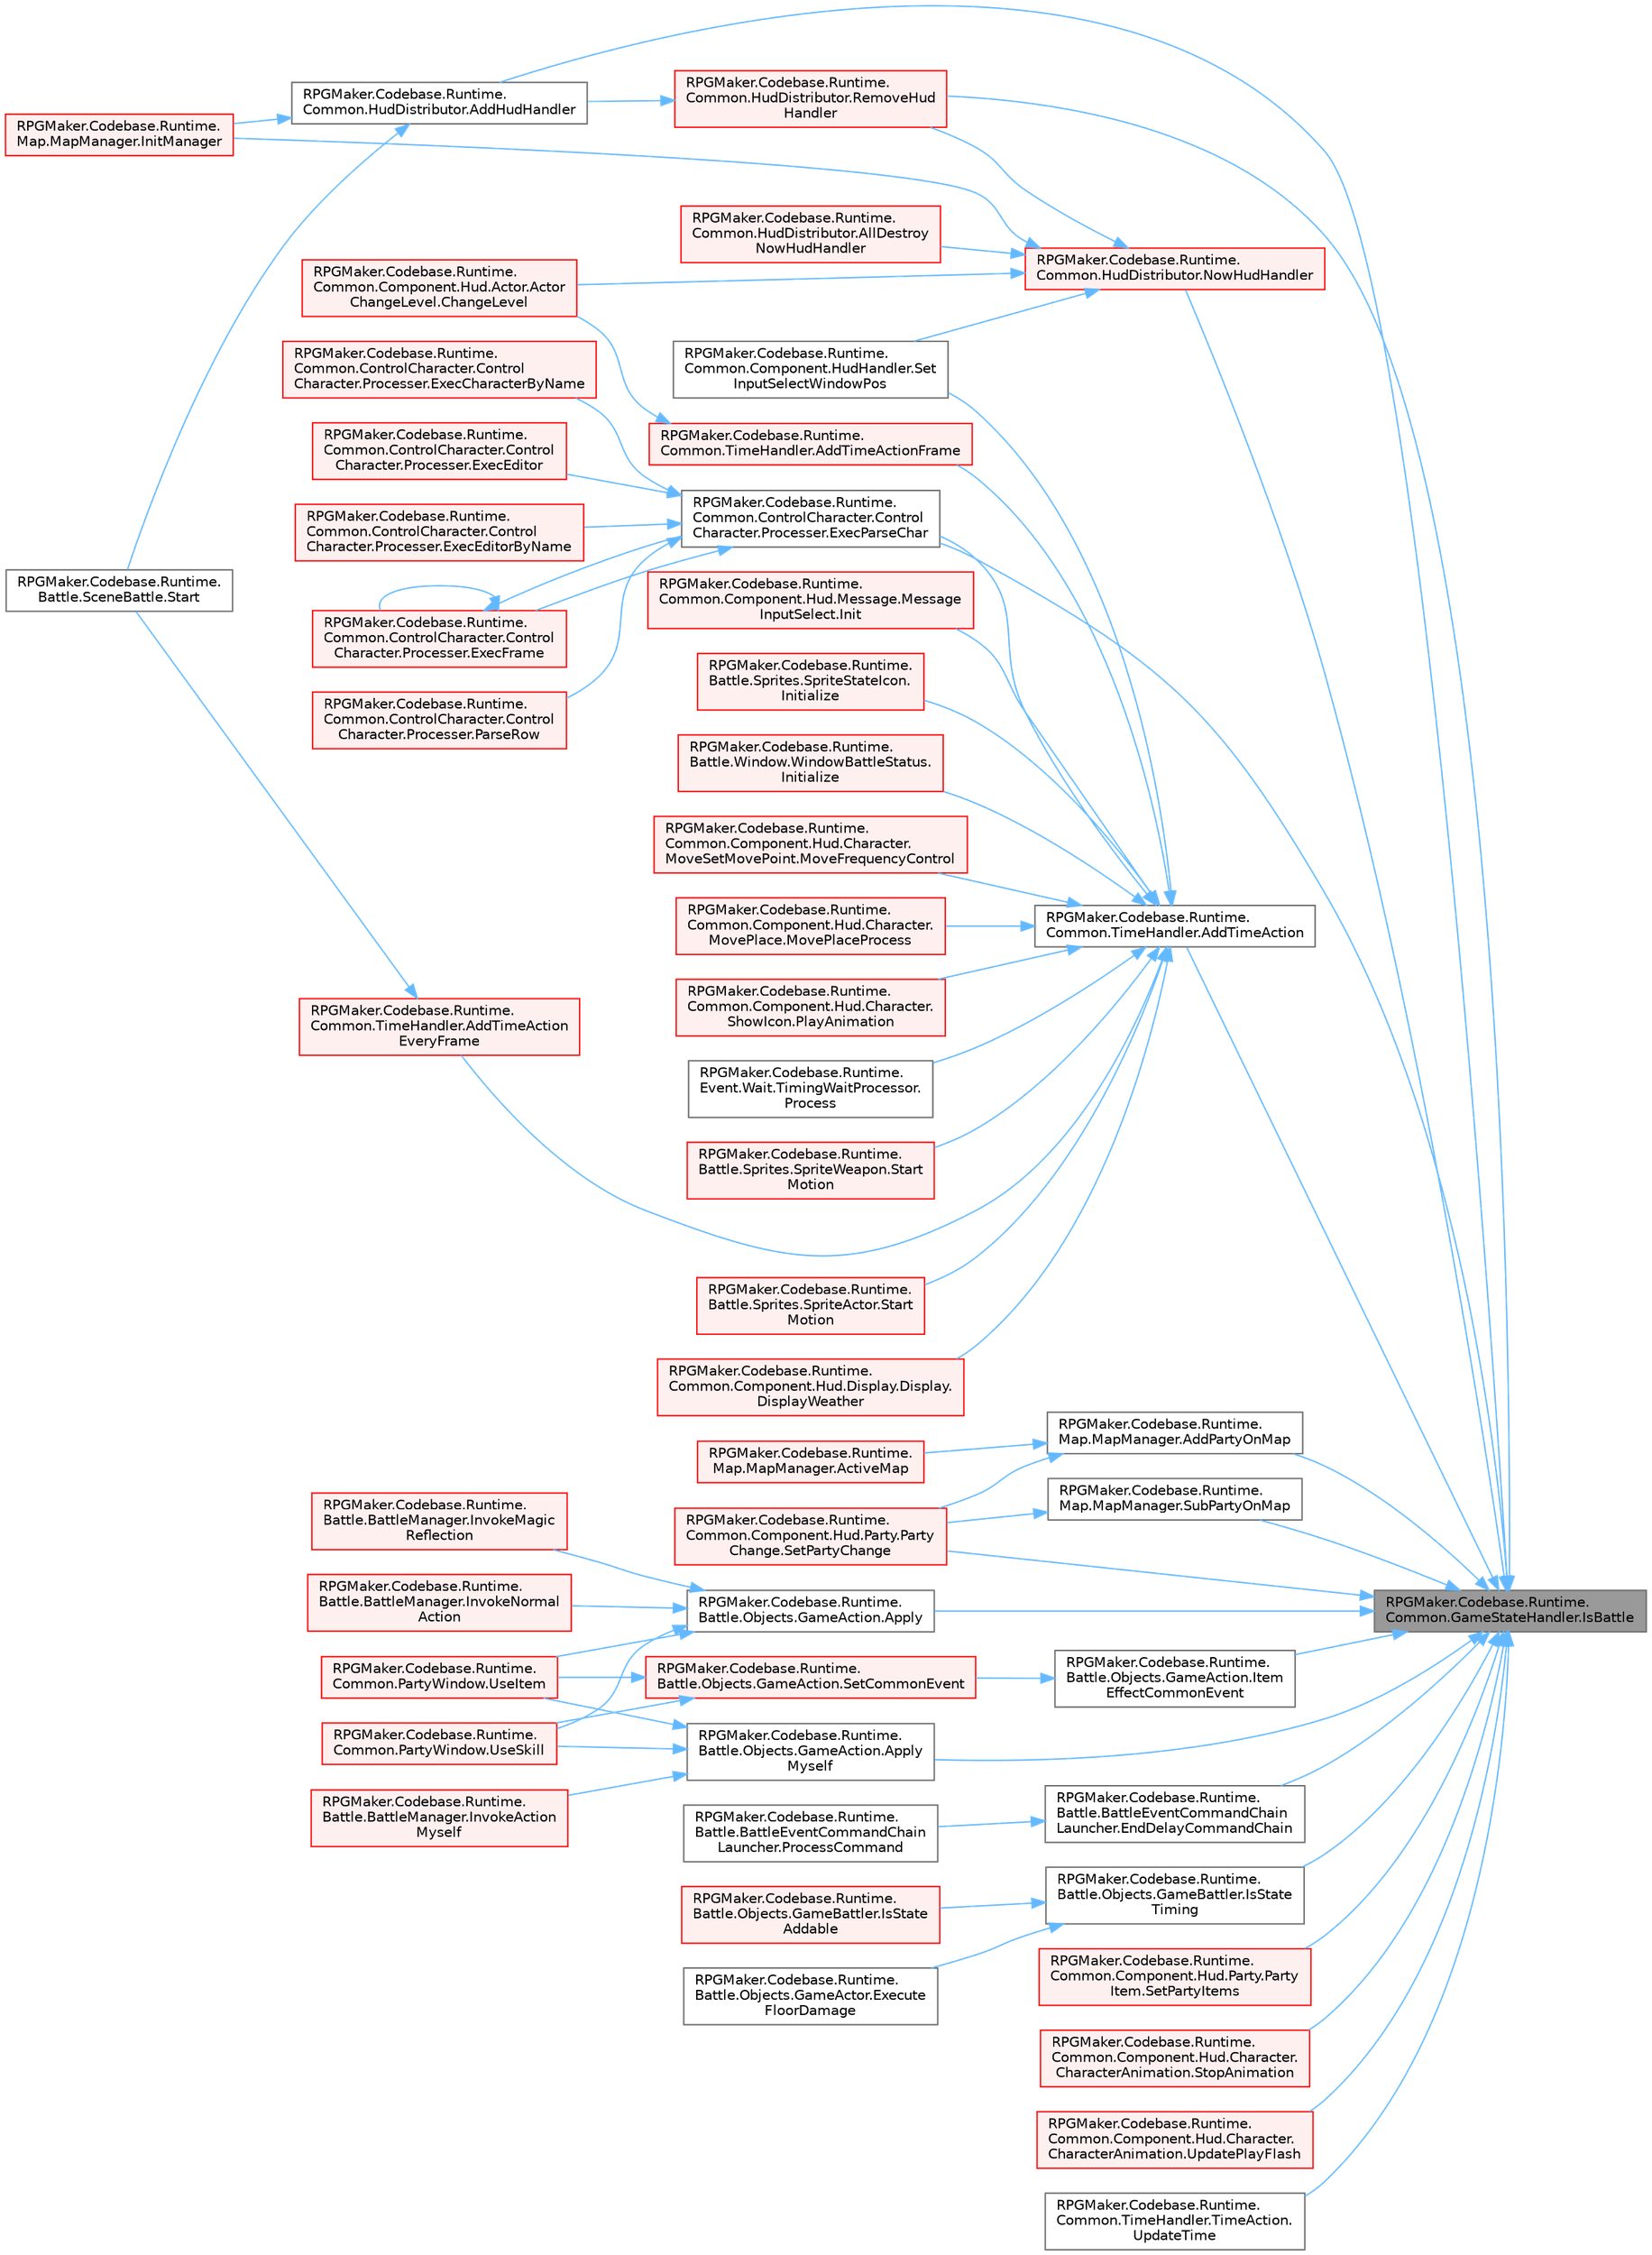digraph "RPGMaker.Codebase.Runtime.Common.GameStateHandler.IsBattle"
{
 // LATEX_PDF_SIZE
  bgcolor="transparent";
  edge [fontname=Helvetica,fontsize=10,labelfontname=Helvetica,labelfontsize=10];
  node [fontname=Helvetica,fontsize=10,shape=box,height=0.2,width=0.4];
  rankdir="RL";
  Node1 [id="Node000001",label="RPGMaker.Codebase.Runtime.\lCommon.GameStateHandler.IsBattle",height=0.2,width=0.4,color="gray40", fillcolor="grey60", style="filled", fontcolor="black",tooltip="現在の状態がBATTLEまたは、BATTLE_EVENTかどうかを返却する"];
  Node1 -> Node2 [id="edge1_Node000001_Node000002",dir="back",color="steelblue1",style="solid",tooltip=" "];
  Node2 [id="Node000002",label="RPGMaker.Codebase.Runtime.\lCommon.HudDistributor.AddHudHandler",height=0.2,width=0.4,color="grey40", fillcolor="white", style="filled",URL="$de/df1/class_r_p_g_maker_1_1_codebase_1_1_runtime_1_1_common_1_1_hud_distributor.html#a493e2ea441be41285d7909efbe4e3a68",tooltip="HudHandlerを登録"];
  Node2 -> Node3 [id="edge2_Node000002_Node000003",dir="back",color="steelblue1",style="solid",tooltip=" "];
  Node3 [id="Node000003",label="RPGMaker.Codebase.Runtime.\lMap.MapManager.InitManager",height=0.2,width=0.4,color="red", fillcolor="#FFF0F0", style="filled",URL="$d5/d0f/class_r_p_g_maker_1_1_codebase_1_1_runtime_1_1_map_1_1_map_manager.html#ae14061e8d125d7fe532437b6ba183131",tooltip="マップ初期化"];
  Node2 -> Node6 [id="edge3_Node000002_Node000006",dir="back",color="steelblue1",style="solid",tooltip=" "];
  Node6 [id="Node000006",label="RPGMaker.Codebase.Runtime.\lBattle.SceneBattle.Start",height=0.2,width=0.4,color="grey40", fillcolor="white", style="filled",URL="$dd/d83/class_r_p_g_maker_1_1_codebase_1_1_runtime_1_1_battle_1_1_scene_battle.html#a52668ac9e236a1452c2290bae1331f7d",tooltip="シーンの開始"];
  Node1 -> Node7 [id="edge4_Node000001_Node000007",dir="back",color="steelblue1",style="solid",tooltip=" "];
  Node7 [id="Node000007",label="RPGMaker.Codebase.Runtime.\lMap.MapManager.AddPartyOnMap",height=0.2,width=0.4,color="grey40", fillcolor="white", style="filled",URL="$d5/d0f/class_r_p_g_maker_1_1_codebase_1_1_runtime_1_1_map_1_1_map_manager.html#abb7d25fe36bd98da022b7f4511c03dd3",tooltip=" "];
  Node7 -> Node8 [id="edge5_Node000007_Node000008",dir="back",color="steelblue1",style="solid",tooltip=" "];
  Node8 [id="Node000008",label="RPGMaker.Codebase.Runtime.\lMap.MapManager.ActiveMap",height=0.2,width=0.4,color="red", fillcolor="#FFF0F0", style="filled",URL="$d5/d0f/class_r_p_g_maker_1_1_codebase_1_1_runtime_1_1_map_1_1_map_manager.html#abba89095b41defaca884c77eb2b85fa7",tooltip=" "];
  Node7 -> Node83 [id="edge6_Node000007_Node000083",dir="back",color="steelblue1",style="solid",tooltip=" "];
  Node83 [id="Node000083",label="RPGMaker.Codebase.Runtime.\lCommon.Component.Hud.Party.Party\lChange.SetPartyChange",height=0.2,width=0.4,color="red", fillcolor="#FFF0F0", style="filled",URL="$d6/d9e/class_r_p_g_maker_1_1_codebase_1_1_runtime_1_1_common_1_1_component_1_1_hud_1_1_party_1_1_party_change.html#a8f16990a492aff64258061fe86fe417c",tooltip="メンバー追加、削除"];
  Node1 -> Node85 [id="edge7_Node000001_Node000085",dir="back",color="steelblue1",style="solid",tooltip=" "];
  Node85 [id="Node000085",label="RPGMaker.Codebase.Runtime.\lCommon.TimeHandler.AddTimeAction",height=0.2,width=0.4,color="grey40", fillcolor="white", style="filled",URL="$d3/dac/class_r_p_g_maker_1_1_codebase_1_1_runtime_1_1_common_1_1_time_handler.html#ac4a358a4a2136a175a780d969a5a2ae2",tooltip="実行するActionの登録"];
  Node85 -> Node86 [id="edge8_Node000085_Node000086",dir="back",color="steelblue1",style="solid",tooltip=" "];
  Node86 [id="Node000086",label="RPGMaker.Codebase.Runtime.\lCommon.TimeHandler.AddTimeAction\lEveryFrame",height=0.2,width=0.4,color="red", fillcolor="#FFF0F0", style="filled",URL="$d3/dac/class_r_p_g_maker_1_1_codebase_1_1_runtime_1_1_common_1_1_time_handler.html#ac9871a57a401c0da5670b07803acc775",tooltip="実行するActionの登録（毎フレーム）"];
  Node86 -> Node6 [id="edge9_Node000086_Node000006",dir="back",color="steelblue1",style="solid",tooltip=" "];
  Node85 -> Node230 [id="edge10_Node000085_Node000230",dir="back",color="steelblue1",style="solid",tooltip=" "];
  Node230 [id="Node000230",label="RPGMaker.Codebase.Runtime.\lCommon.TimeHandler.AddTimeActionFrame",height=0.2,width=0.4,color="red", fillcolor="#FFF0F0", style="filled",URL="$d3/dac/class_r_p_g_maker_1_1_codebase_1_1_runtime_1_1_common_1_1_time_handler.html#a5c537e03f3a56943fb0fd5520eba9885",tooltip="実行するActionの登録（フレーム指定）"];
  Node230 -> Node233 [id="edge11_Node000230_Node000233",dir="back",color="steelblue1",style="solid",tooltip=" "];
  Node233 [id="Node000233",label="RPGMaker.Codebase.Runtime.\lCommon.Component.Hud.Actor.Actor\lChangeLevel.ChangeLevel",height=0.2,width=0.4,color="red", fillcolor="#FFF0F0", style="filled",URL="$dd/db8/class_r_p_g_maker_1_1_codebase_1_1_runtime_1_1_common_1_1_component_1_1_hud_1_1_actor_1_1_actor_change_level.html#a1f346253cb6db5107e3832bc72c94de9",tooltip=" "];
  Node85 -> Node246 [id="edge12_Node000085_Node000246",dir="back",color="steelblue1",style="solid",tooltip=" "];
  Node246 [id="Node000246",label="RPGMaker.Codebase.Runtime.\lCommon.Component.Hud.Display.Display.\lDisplayWeather",height=0.2,width=0.4,color="red", fillcolor="#FFF0F0", style="filled",URL="$d3/dde/class_r_p_g_maker_1_1_codebase_1_1_runtime_1_1_common_1_1_component_1_1_hud_1_1_display_1_1_display.html#a8de365e0d759e315e0ffbd6a372df808",tooltip="天候演出の実施"];
  Node85 -> Node102 [id="edge13_Node000085_Node000102",dir="back",color="steelblue1",style="solid",tooltip=" "];
  Node102 [id="Node000102",label="RPGMaker.Codebase.Runtime.\lCommon.ControlCharacter.Control\lCharacter.Processer.ExecParseChar",height=0.2,width=0.4,color="grey40", fillcolor="white", style="filled",URL="$d7/d0c/class_r_p_g_maker_1_1_codebase_1_1_runtime_1_1_common_1_1_control_character_1_1_control_character_1_1_processer.html#a98cee73aab96ee5be0898304e7dbccde",tooltip="1文字 (1制御文字列含む) の処理。"];
  Node102 -> Node103 [id="edge14_Node000102_Node000103",dir="back",color="steelblue1",style="solid",tooltip=" "];
  Node103 [id="Node000103",label="RPGMaker.Codebase.Runtime.\lCommon.ControlCharacter.Control\lCharacter.Processer.ExecCharacterByName",height=0.2,width=0.4,color="red", fillcolor="#FFF0F0", style="filled",URL="$d7/d0c/class_r_p_g_maker_1_1_codebase_1_1_runtime_1_1_common_1_1_control_character_1_1_control_character_1_1_processer.html#a68c09f10e4d11c55c152f45deb0778e1",tooltip="名前の項目部分"];
  Node102 -> Node107 [id="edge15_Node000102_Node000107",dir="back",color="steelblue1",style="solid",tooltip=" "];
  Node107 [id="Node000107",label="RPGMaker.Codebase.Runtime.\lCommon.ControlCharacter.Control\lCharacter.Processer.ExecEditor",height=0.2,width=0.4,color="red", fillcolor="#FFF0F0", style="filled",URL="$d7/d0c/class_r_p_g_maker_1_1_codebase_1_1_runtime_1_1_common_1_1_control_character_1_1_control_character_1_1_processer.html#a8e5e819346b7be6c91bdddbc22ba40a5",tooltip=" "];
  Node102 -> Node160 [id="edge16_Node000102_Node000160",dir="back",color="steelblue1",style="solid",tooltip=" "];
  Node160 [id="Node000160",label="RPGMaker.Codebase.Runtime.\lCommon.ControlCharacter.Control\lCharacter.Processer.ExecEditorByName",height=0.2,width=0.4,color="red", fillcolor="#FFF0F0", style="filled",URL="$d7/d0c/class_r_p_g_maker_1_1_codebase_1_1_runtime_1_1_common_1_1_control_character_1_1_control_character_1_1_processer.html#a5d42483459b3f47828bb65cbea2e578c",tooltip="名前の項目部分"];
  Node102 -> Node162 [id="edge17_Node000102_Node000162",dir="back",color="steelblue1",style="solid",tooltip=" "];
  Node162 [id="Node000162",label="RPGMaker.Codebase.Runtime.\lCommon.ControlCharacter.Control\lCharacter.Processer.ExecFrame",height=0.2,width=0.4,color="red", fillcolor="#FFF0F0", style="filled",URL="$d7/d0c/class_r_p_g_maker_1_1_codebase_1_1_runtime_1_1_common_1_1_control_character_1_1_control_character_1_1_processer.html#a2da1505fa13ab3adc0c89cbe4051de15",tooltip=" "];
  Node162 -> Node162 [id="edge18_Node000162_Node000162",dir="back",color="steelblue1",style="solid",tooltip=" "];
  Node162 -> Node102 [id="edge19_Node000162_Node000102",dir="back",color="steelblue1",style="solid",tooltip=" "];
  Node102 -> Node176 [id="edge20_Node000102_Node000176",dir="back",color="steelblue1",style="solid",tooltip=" "];
  Node176 [id="Node000176",label="RPGMaker.Codebase.Runtime.\lCommon.ControlCharacter.Control\lCharacter.Processer.ParseRow",height=0.2,width=0.4,color="red", fillcolor="#FFF0F0", style="filled",URL="$d7/d0c/class_r_p_g_maker_1_1_codebase_1_1_runtime_1_1_common_1_1_control_character_1_1_control_character_1_1_processer.html#a1e673291093b6bfb5b8c4225106cb171",tooltip="表示前に表示行1行分をパースして、改ページが必要かと表示縦幅を取得する。"];
  Node85 -> Node248 [id="edge21_Node000085_Node000248",dir="back",color="steelblue1",style="solid",tooltip=" "];
  Node248 [id="Node000248",label="RPGMaker.Codebase.Runtime.\lCommon.Component.Hud.Message.Message\lInputSelect.Init",height=0.2,width=0.4,color="red", fillcolor="#FFF0F0", style="filled",URL="$d4/d47/class_r_p_g_maker_1_1_codebase_1_1_runtime_1_1_common_1_1_component_1_1_hud_1_1_message_1_1_message_input_select.html#a4f7d501c97eaf4b590b12f313135b411",tooltip="初期化"];
  Node85 -> Node250 [id="edge22_Node000085_Node000250",dir="back",color="steelblue1",style="solid",tooltip=" "];
  Node250 [id="Node000250",label="RPGMaker.Codebase.Runtime.\lBattle.Sprites.SpriteStateIcon.\lInitialize",height=0.2,width=0.4,color="red", fillcolor="#FFF0F0", style="filled",URL="$d7/d4e/class_r_p_g_maker_1_1_codebase_1_1_runtime_1_1_battle_1_1_sprites_1_1_sprite_state_icon.html#a045ecc518fe00a041d1f242a3a605329",tooltip="初期化"];
  Node85 -> Node253 [id="edge23_Node000085_Node000253",dir="back",color="steelblue1",style="solid",tooltip=" "];
  Node253 [id="Node000253",label="RPGMaker.Codebase.Runtime.\lBattle.Window.WindowBattleStatus.\lInitialize",height=0.2,width=0.4,color="red", fillcolor="#FFF0F0", style="filled",URL="$d6/daf/class_r_p_g_maker_1_1_codebase_1_1_runtime_1_1_battle_1_1_window_1_1_window_battle_status.html#ae534159741a3d8678abb6a9a9ac7eca5",tooltip="初期化"];
  Node85 -> Node44 [id="edge24_Node000085_Node000044",dir="back",color="steelblue1",style="solid",tooltip=" "];
  Node44 [id="Node000044",label="RPGMaker.Codebase.Runtime.\lCommon.Component.Hud.Character.\lMoveSetMovePoint.MoveFrequencyControl",height=0.2,width=0.4,color="red", fillcolor="#FFF0F0", style="filled",URL="$d9/dcc/class_r_p_g_maker_1_1_codebase_1_1_runtime_1_1_common_1_1_component_1_1_hud_1_1_character_1_1_move_set_move_point.html#a3f0d798a4b42b2b5c82047580086e240",tooltip=" "];
  Node85 -> Node21 [id="edge25_Node000085_Node000021",dir="back",color="steelblue1",style="solid",tooltip=" "];
  Node21 [id="Node000021",label="RPGMaker.Codebase.Runtime.\lCommon.Component.Hud.Character.\lMovePlace.MovePlaceProcess",height=0.2,width=0.4,color="red", fillcolor="#FFF0F0", style="filled",URL="$df/d12/class_r_p_g_maker_1_1_codebase_1_1_runtime_1_1_common_1_1_component_1_1_hud_1_1_character_1_1_move_place.html#a937507f8d3c881ce82d1d1eb38321bbf",tooltip=" "];
  Node85 -> Node257 [id="edge26_Node000085_Node000257",dir="back",color="steelblue1",style="solid",tooltip=" "];
  Node257 [id="Node000257",label="RPGMaker.Codebase.Runtime.\lCommon.Component.Hud.Character.\lShowIcon.PlayAnimation",height=0.2,width=0.4,color="red", fillcolor="#FFF0F0", style="filled",URL="$d6/d08/class_r_p_g_maker_1_1_codebase_1_1_runtime_1_1_common_1_1_component_1_1_hud_1_1_character_1_1_show_icon.html#a5bfedf3acc7787685b6c323c893d820a",tooltip=" "];
  Node85 -> Node260 [id="edge27_Node000085_Node000260",dir="back",color="steelblue1",style="solid",tooltip=" "];
  Node260 [id="Node000260",label="RPGMaker.Codebase.Runtime.\lEvent.Wait.TimingWaitProcessor.\lProcess",height=0.2,width=0.4,color="grey40", fillcolor="white", style="filled",URL="$db/d46/class_r_p_g_maker_1_1_codebase_1_1_runtime_1_1_event_1_1_wait_1_1_timing_wait_processor.html#aa631cdad6cf0e18e565cabb944bc21a6",tooltip="イベント実行処理"];
  Node85 -> Node261 [id="edge28_Node000085_Node000261",dir="back",color="steelblue1",style="solid",tooltip=" "];
  Node261 [id="Node000261",label="RPGMaker.Codebase.Runtime.\lCommon.Component.HudHandler.Set\lInputSelectWindowPos",height=0.2,width=0.4,color="grey40", fillcolor="white", style="filled",URL="$d4/ddb/class_r_p_g_maker_1_1_codebase_1_1_runtime_1_1_common_1_1_component_1_1_hud_handler.html#acce4919898624c85fd2883cde2752342",tooltip=" "];
  Node85 -> Node262 [id="edge29_Node000085_Node000262",dir="back",color="steelblue1",style="solid",tooltip=" "];
  Node262 [id="Node000262",label="RPGMaker.Codebase.Runtime.\lBattle.Sprites.SpriteWeapon.Start\lMotion",height=0.2,width=0.4,color="red", fillcolor="#FFF0F0", style="filled",URL="$db/d90/class_r_p_g_maker_1_1_codebase_1_1_runtime_1_1_battle_1_1_sprites_1_1_sprite_weapon.html#ab5d955d4a14f4fd16912fa4e9616788f",tooltip="モーション開始"];
  Node85 -> Node268 [id="edge30_Node000085_Node000268",dir="back",color="steelblue1",style="solid",tooltip=" "];
  Node268 [id="Node000268",label="RPGMaker.Codebase.Runtime.\lBattle.Sprites.SpriteActor.Start\lMotion",height=0.2,width=0.4,color="red", fillcolor="#FFF0F0", style="filled",URL="$d3/d5b/class_r_p_g_maker_1_1_codebase_1_1_runtime_1_1_battle_1_1_sprites_1_1_sprite_actor.html#a83b0b22aa9a3f111f5e893f196b2cfd3",tooltip="指定モーションを開始"];
  Node1 -> Node275 [id="edge31_Node000001_Node000275",dir="back",color="steelblue1",style="solid",tooltip=" "];
  Node275 [id="Node000275",label="RPGMaker.Codebase.Runtime.\lBattle.Objects.GameAction.Apply",height=0.2,width=0.4,color="grey40", fillcolor="white", style="filled",URL="$db/d00/class_r_p_g_maker_1_1_codebase_1_1_runtime_1_1_battle_1_1_objects_1_1_game_action.html#aa0e39264c1ed2c1803fc326949587463",tooltip="😁 指定対象へ結果( Game_ActionResult )の適用"];
  Node275 -> Node276 [id="edge32_Node000275_Node000276",dir="back",color="steelblue1",style="solid",tooltip=" "];
  Node276 [id="Node000276",label="RPGMaker.Codebase.Runtime.\lBattle.BattleManager.InvokeMagic\lReflection",height=0.2,width=0.4,color="red", fillcolor="#FFF0F0", style="filled",URL="$d3/d0c/class_r_p_g_maker_1_1_codebase_1_1_runtime_1_1_battle_1_1_battle_manager.html#a44fa0b5be0eb1e4ef8ddb382c1954835",tooltip="指定対象が指定目標に対しての魔法反射アクションを起動する"];
  Node275 -> Node278 [id="edge33_Node000275_Node000278",dir="back",color="steelblue1",style="solid",tooltip=" "];
  Node278 [id="Node000278",label="RPGMaker.Codebase.Runtime.\lBattle.BattleManager.InvokeNormal\lAction",height=0.2,width=0.4,color="red", fillcolor="#FFF0F0", style="filled",URL="$d3/d0c/class_r_p_g_maker_1_1_codebase_1_1_runtime_1_1_battle_1_1_battle_manager.html#a7f264bea7481144707b47e7415755fb1",tooltip="指定対象が指定目標に対しての通常アクションを起動する"];
  Node275 -> Node190 [id="edge34_Node000275_Node000190",dir="back",color="steelblue1",style="solid",tooltip=" "];
  Node190 [id="Node000190",label="RPGMaker.Codebase.Runtime.\lCommon.PartyWindow.UseItem",height=0.2,width=0.4,color="red", fillcolor="#FFF0F0", style="filled",URL="$d6/d78/class_r_p_g_maker_1_1_codebase_1_1_runtime_1_1_common_1_1_party_window.html#a07ca3254629cf1e5b23eb5f99440448a",tooltip=" "];
  Node275 -> Node192 [id="edge35_Node000275_Node000192",dir="back",color="steelblue1",style="solid",tooltip=" "];
  Node192 [id="Node000192",label="RPGMaker.Codebase.Runtime.\lCommon.PartyWindow.UseSkill",height=0.2,width=0.4,color="red", fillcolor="#FFF0F0", style="filled",URL="$d6/d78/class_r_p_g_maker_1_1_codebase_1_1_runtime_1_1_common_1_1_party_window.html#a81d2268540bc389c7fd9e6719d7584c1",tooltip="スキル使用処理"];
  Node1 -> Node279 [id="edge36_Node000001_Node000279",dir="back",color="steelblue1",style="solid",tooltip=" "];
  Node279 [id="Node000279",label="RPGMaker.Codebase.Runtime.\lBattle.Objects.GameAction.Apply\lMyself",height=0.2,width=0.4,color="grey40", fillcolor="white", style="filled",URL="$db/d00/class_r_p_g_maker_1_1_codebase_1_1_runtime_1_1_battle_1_1_objects_1_1_game_action.html#a66cb5bfc5dcf889949277a058fecd784",tooltip="😁 指定対象へ結果( Game_ActionResult )の適用（使用者への影響）"];
  Node279 -> Node280 [id="edge37_Node000279_Node000280",dir="back",color="steelblue1",style="solid",tooltip=" "];
  Node280 [id="Node000280",label="RPGMaker.Codebase.Runtime.\lBattle.BattleManager.InvokeAction\lMyself",height=0.2,width=0.4,color="red", fillcolor="#FFF0F0", style="filled",URL="$d3/d0c/class_r_p_g_maker_1_1_codebase_1_1_runtime_1_1_battle_1_1_battle_manager.html#acb68ab920d08ffa51067a84aca3e067e",tooltip="指定対象が指定目標に対してのアクションを起動する（使用者への影響）"];
  Node279 -> Node190 [id="edge38_Node000279_Node000190",dir="back",color="steelblue1",style="solid",tooltip=" "];
  Node279 -> Node192 [id="edge39_Node000279_Node000192",dir="back",color="steelblue1",style="solid",tooltip=" "];
  Node1 -> Node281 [id="edge40_Node000001_Node000281",dir="back",color="steelblue1",style="solid",tooltip=" "];
  Node281 [id="Node000281",label="RPGMaker.Codebase.Runtime.\lBattle.BattleEventCommandChain\lLauncher.EndDelayCommandChain",height=0.2,width=0.4,color="grey40", fillcolor="white", style="filled",URL="$df/d2c/class_r_p_g_maker_1_1_codebase_1_1_runtime_1_1_battle_1_1_battle_event_command_chain_launcher.html#abfa9c78cabeec41e7a529cd930b6b6cb",tooltip="イベント実行終了"];
  Node281 -> Node179 [id="edge41_Node000281_Node000179",dir="back",color="steelblue1",style="solid",tooltip=" "];
  Node179 [id="Node000179",label="RPGMaker.Codebase.Runtime.\lBattle.BattleEventCommandChain\lLauncher.ProcessCommand",height=0.2,width=0.4,color="grey40", fillcolor="white", style="filled",URL="$df/d2c/class_r_p_g_maker_1_1_codebase_1_1_runtime_1_1_battle_1_1_battle_event_command_chain_launcher.html#a228a7b111974757c916545fb991a0db4",tooltip="イベントコマンドを実行する."];
  Node1 -> Node102 [id="edge42_Node000001_Node000102",dir="back",color="steelblue1",style="solid",tooltip=" "];
  Node1 -> Node282 [id="edge43_Node000001_Node000282",dir="back",color="steelblue1",style="solid",tooltip=" "];
  Node282 [id="Node000282",label="RPGMaker.Codebase.Runtime.\lBattle.Objects.GameBattler.IsState\lTiming",height=0.2,width=0.4,color="grey40", fillcolor="white", style="filled",URL="$d6/de6/class_r_p_g_maker_1_1_codebase_1_1_runtime_1_1_battle_1_1_objects_1_1_game_battler.html#ab0525904da3fee19d88b27936d2149fd",tooltip="😁 指定ステートが付与可能なタイミングか（バトル、マップ、常時）"];
  Node282 -> Node283 [id="edge44_Node000282_Node000283",dir="back",color="steelblue1",style="solid",tooltip=" "];
  Node283 [id="Node000283",label="RPGMaker.Codebase.Runtime.\lBattle.Objects.GameActor.Execute\lFloorDamage",height=0.2,width=0.4,color="grey40", fillcolor="white", style="filled",URL="$db/dfc/class_r_p_g_maker_1_1_codebase_1_1_runtime_1_1_battle_1_1_objects_1_1_game_actor.html#af3246efa267ab6b0b78832124513c14a",tooltip="😁 床ダメージ"];
  Node282 -> Node284 [id="edge45_Node000282_Node000284",dir="back",color="steelblue1",style="solid",tooltip=" "];
  Node284 [id="Node000284",label="RPGMaker.Codebase.Runtime.\lBattle.Objects.GameBattler.IsState\lAddable",height=0.2,width=0.4,color="red", fillcolor="#FFF0F0", style="filled",URL="$d6/de6/class_r_p_g_maker_1_1_codebase_1_1_runtime_1_1_battle_1_1_objects_1_1_game_battler.html#a856f6d2b1eed251569df09d54ad4bd64",tooltip="😁 指定ステートが付加可能か"];
  Node1 -> Node187 [id="edge46_Node000001_Node000187",dir="back",color="steelblue1",style="solid",tooltip=" "];
  Node187 [id="Node000187",label="RPGMaker.Codebase.Runtime.\lBattle.Objects.GameAction.Item\lEffectCommonEvent",height=0.2,width=0.4,color="grey40", fillcolor="white", style="filled",URL="$db/d00/class_r_p_g_maker_1_1_codebase_1_1_runtime_1_1_battle_1_1_objects_1_1_game_action.html#afd5fe4791ecb39ce9ba7a9829d2e89f1",tooltip="😁 指定対象に[コモンイベント]の[使用効果]を加える"];
  Node187 -> Node188 [id="edge47_Node000187_Node000188",dir="back",color="steelblue1",style="solid",tooltip=" "];
  Node188 [id="Node000188",label="RPGMaker.Codebase.Runtime.\lBattle.Objects.GameAction.SetCommonEvent",height=0.2,width=0.4,color="red", fillcolor="#FFF0F0", style="filled",URL="$db/d00/class_r_p_g_maker_1_1_codebase_1_1_runtime_1_1_battle_1_1_objects_1_1_game_action.html#a8586f2f58bcb66360e1b9d7e4572a79f",tooltip="😁 コモンイベントが設定されている場合に、コモンイベントをキューに溜める"];
  Node188 -> Node190 [id="edge48_Node000188_Node000190",dir="back",color="steelblue1",style="solid",tooltip=" "];
  Node188 -> Node192 [id="edge49_Node000188_Node000192",dir="back",color="steelblue1",style="solid",tooltip=" "];
  Node1 -> Node314 [id="edge50_Node000001_Node000314",dir="back",color="steelblue1",style="solid",tooltip=" "];
  Node314 [id="Node000314",label="RPGMaker.Codebase.Runtime.\lCommon.HudDistributor.NowHudHandler",height=0.2,width=0.4,color="red", fillcolor="#FFF0F0", style="filled",URL="$de/df1/class_r_p_g_maker_1_1_codebase_1_1_runtime_1_1_common_1_1_hud_distributor.html#a9d7e7a73b205c8bbd12640dd907d18c4",tooltip="現在のHudHandlerを返却"];
  Node314 -> Node315 [id="edge51_Node000314_Node000315",dir="back",color="steelblue1",style="solid",tooltip=" "];
  Node315 [id="Node000315",label="RPGMaker.Codebase.Runtime.\lCommon.HudDistributor.AllDestroy\lNowHudHandler",height=0.2,width=0.4,color="red", fillcolor="#FFF0F0", style="filled",URL="$de/df1/class_r_p_g_maker_1_1_codebase_1_1_runtime_1_1_common_1_1_hud_distributor.html#ad9a4fac37bf7481ee0e62a51a4504736",tooltip="現在のHudHandlerで描画している全てのオブジェクトを削除する"];
  Node314 -> Node233 [id="edge52_Node000314_Node000233",dir="back",color="steelblue1",style="solid",tooltip=" "];
  Node314 -> Node3 [id="edge53_Node000314_Node000003",dir="back",color="steelblue1",style="solid",tooltip=" "];
  Node314 -> Node360 [id="edge54_Node000314_Node000360",dir="back",color="steelblue1",style="solid",tooltip=" "];
  Node360 [id="Node000360",label="RPGMaker.Codebase.Runtime.\lCommon.HudDistributor.RemoveHud\lHandler",height=0.2,width=0.4,color="red", fillcolor="#FFF0F0", style="filled",URL="$de/df1/class_r_p_g_maker_1_1_codebase_1_1_runtime_1_1_common_1_1_hud_distributor.html#ab0b6b663d80d399628453df01d15f719",tooltip="HudHandlerを削除"];
  Node360 -> Node2 [id="edge55_Node000360_Node000002",dir="back",color="steelblue1",style="solid",tooltip=" "];
  Node314 -> Node261 [id="edge56_Node000314_Node000261",dir="back",color="steelblue1",style="solid",tooltip=" "];
  Node1 -> Node360 [id="edge57_Node000001_Node000360",dir="back",color="steelblue1",style="solid",tooltip=" "];
  Node1 -> Node83 [id="edge58_Node000001_Node000083",dir="back",color="steelblue1",style="solid",tooltip=" "];
  Node1 -> Node365 [id="edge59_Node000001_Node000365",dir="back",color="steelblue1",style="solid",tooltip=" "];
  Node365 [id="Node000365",label="RPGMaker.Codebase.Runtime.\lCommon.Component.Hud.Party.Party\lItem.SetPartyItems",height=0.2,width=0.4,color="red", fillcolor="#FFF0F0", style="filled",URL="$d9/d1f/class_r_p_g_maker_1_1_codebase_1_1_runtime_1_1_common_1_1_component_1_1_hud_1_1_party_1_1_party_item.html#a71e63688ca8a7a2cada5a6dd09118a8a",tooltip=" "];
  Node1 -> Node367 [id="edge60_Node000001_Node000367",dir="back",color="steelblue1",style="solid",tooltip=" "];
  Node367 [id="Node000367",label="RPGMaker.Codebase.Runtime.\lCommon.Component.Hud.Character.\lCharacterAnimation.StopAnimation",height=0.2,width=0.4,color="red", fillcolor="#FFF0F0", style="filled",URL="$d5/d20/class_r_p_g_maker_1_1_codebase_1_1_runtime_1_1_common_1_1_component_1_1_hud_1_1_character_1_1_character_animation.html#a02f88724e1d1ab96184970f64e68fd5f",tooltip=" "];
  Node1 -> Node369 [id="edge61_Node000001_Node000369",dir="back",color="steelblue1",style="solid",tooltip=" "];
  Node369 [id="Node000369",label="RPGMaker.Codebase.Runtime.\lMap.MapManager.SubPartyOnMap",height=0.2,width=0.4,color="grey40", fillcolor="white", style="filled",URL="$d5/d0f/class_r_p_g_maker_1_1_codebase_1_1_runtime_1_1_map_1_1_map_manager.html#a9337c8d44cc12466e7f3f3dd34c48ee2",tooltip=" "];
  Node369 -> Node83 [id="edge62_Node000369_Node000083",dir="back",color="steelblue1",style="solid",tooltip=" "];
  Node1 -> Node370 [id="edge63_Node000001_Node000370",dir="back",color="steelblue1",style="solid",tooltip=" "];
  Node370 [id="Node000370",label="RPGMaker.Codebase.Runtime.\lCommon.Component.Hud.Character.\lCharacterAnimation.UpdatePlayFlash",height=0.2,width=0.4,color="red", fillcolor="#FFF0F0", style="filled",URL="$d5/d20/class_r_p_g_maker_1_1_codebase_1_1_runtime_1_1_common_1_1_component_1_1_hud_1_1_character_1_1_character_animation.html#a481598978fcedb2361451850ba23e4ad",tooltip="フラッシュ更新"];
  Node1 -> Node371 [id="edge64_Node000001_Node000371",dir="back",color="steelblue1",style="solid",tooltip=" "];
  Node371 [id="Node000371",label="RPGMaker.Codebase.Runtime.\lCommon.TimeHandler.TimeAction.\lUpdateTime",height=0.2,width=0.4,color="grey40", fillcolor="white", style="filled",URL="$d6/d06/class_r_p_g_maker_1_1_codebase_1_1_runtime_1_1_common_1_1_time_handler_1_1_time_action.html#aefcecf2ea73a0db66c18e91e832f0d0a",tooltip="時間経過による更新処理"];
}
